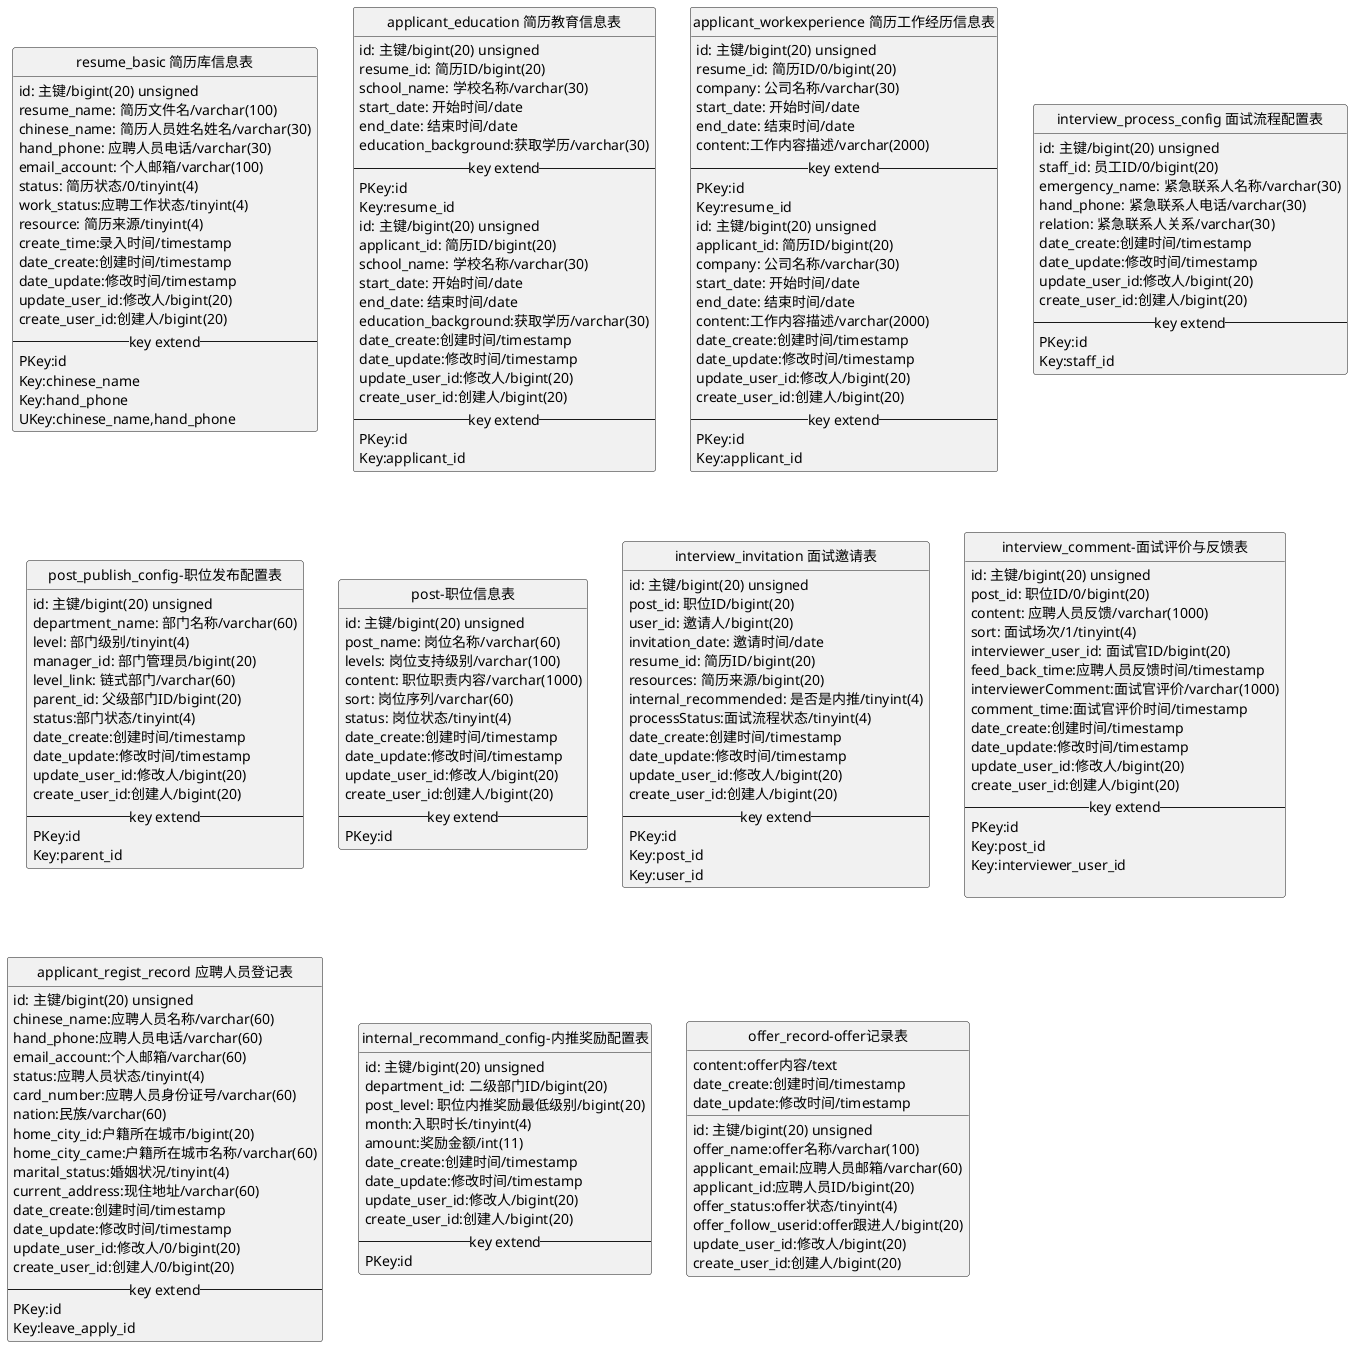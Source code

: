 @startuml
' hide the spot
hide circle

' avoid problems with angled crows feet
skinparam linetype ortho


entity "resume_basic 简历库信息表" as resume_basic{
    id: 主键/bigint(20) unsigned
    resume_name: 简历文件名/varchar(100)
    chinese_name: 简历人员姓名姓名/varchar(30)
    hand_phone: 应聘人员电话/varchar(30)
    email_account: 个人邮箱/varchar(100)
    status: 简历状态/0/tinyint(4)
    work_status:应聘工作状态/tinyint(4)
    resource: 简历来源/tinyint(4)
    create_time:录入时间/timestamp
    date_create:创建时间/timestamp
    date_update:修改时间/timestamp
    update_user_id:修改人/bigint(20)
    create_user_id:创建人/bigint(20)
    --key extend --
    PKey:id
    Key:chinese_name
    Key:hand_phone
    UKey:chinese_name,hand_phone
}


entity "resume_education 简历教育信息表" as resume_education{
    id: 主键/bigint(20) unsigned
    resume_id: 简历ID/bigint(20)
    school_name: 学校名称/varchar(30)
    start_date: 开始时间/date
    end_date: 结束时间/date
    education_background:获取学历/varchar(30)
    --key extend --
    PKey:id
    Key:resume_id
}

entity "resume_workexperience 简历工作经历信息表" as resume_workexperience{
    id: 主键/bigint(20) unsigned
    resume_id: 简历ID/0/bigint(20)
    company: 公司名称/varchar(30)
    start_date: 开始时间/date
    end_date: 结束时间/date
    content:工作内容描述/varchar(2000)
    --key extend --
    PKey:id
    Key:resume_id
}

entity "interview_process_config 面试流程配置表" as interview_process_config{
    id: 主键/bigint(20) unsigned
    staff_id: 员工ID/0/bigint(20)
    emergency_name: 紧急联系人名称/varchar(30)
    hand_phone: 紧急联系人电话/varchar(30)
    relation: 紧急联系人关系/varchar(30)
    date_create:创建时间/timestamp
    date_update:修改时间/timestamp
    update_user_id:修改人/bigint(20)
    create_user_id:创建人/bigint(20)
    --key extend --
    PKey:id
    Key:staff_id
}

entity "post_publish_config-职位发布配置表" as post_publish_config{
    id: 主键/bigint(20) unsigned
    department_name: 部门名称/varchar(60)
    level: 部门级别/tinyint(4)
    manager_id: 部门管理员/bigint(20)
    level_link: 链式部门/varchar(60)
    parent_id: 父级部门ID/bigint(20)
    status:部门状态/tinyint(4)
    date_create:创建时间/timestamp
    date_update:修改时间/timestamp
    update_user_id:修改人/bigint(20)
    create_user_id:创建人/bigint(20)
    --key extend --
    PKey:id
    Key:parent_id
}

entity "post-职位信息表" as post{
    id: 主键/bigint(20) unsigned
    post_name: 岗位名称/varchar(60)
    levels: 岗位支持级别/varchar(100)
    content: 职位职责内容/varchar(1000)
    sort: 岗位序列/varchar(60)
    status: 岗位状态/tinyint(4)
    date_create:创建时间/timestamp
    date_update:修改时间/timestamp
    update_user_id:修改人/bigint(20)
    create_user_id:创建人/bigint(20)
    --key extend --
    PKey:id
}



entity "interview_invitation 面试邀请表" as interview_invitation{
    id: 主键/bigint(20) unsigned
    post_id: 职位ID/bigint(20)
    user_id: 邀请人/bigint(20)
    invitation_date: 邀请时间/date
    resume_id: 简历ID/bigint(20)
    resources: 简历来源/bigint(20)
    internal_recommended: 是否是内推/tinyint(4)
    processStatus:面试流程状态/tinyint(4)
    date_create:创建时间/timestamp
    date_update:修改时间/timestamp
    update_user_id:修改人/bigint(20)
    create_user_id:创建人/bigint(20)
    --key extend --
    PKey:id
    Key:post_id
    Key:user_id
}


entity "interview_comment-面试评价与反馈表" as interview_comment{
    id: 主键/bigint(20) unsigned
    post_id: 职位ID/0/bigint(20)
    content: 应聘人员反馈/varchar(1000)
    sort: 面试场次/1/tinyint(4)
    interviewer_user_id: 面试官ID/bigint(20)
    feed_back_time:应聘人员反馈时间/timestamp
    interviewerComment:面试官评价/varchar(1000)
    comment_time:面试官评价时间/timestamp
    date_create:创建时间/timestamp
    date_update:修改时间/timestamp
    update_user_id:修改人/bigint(20)
    create_user_id:创建人/bigint(20)
    --key extend --
    PKey:id
    Key:post_id
    Key:interviewer_user_id

}


entity "applicant_regist_record 应聘人员登记表" as applicant_regist_record{
    id: 主键/bigint(20) unsigned
    chinese_name:应聘人员名称/varchar(60)
    hand_phone:应聘人员电话/varchar(60)
    email_account:个人邮箱/varchar(60)
    status:应聘人员状态/tinyint(4)
    card_number:应聘人员身份证号/varchar(60)
    nation:民族/varchar(60)
    home_city_id:户籍所在城市/bigint(20)
    home_city_came:户籍所在城市名称/varchar(60)
    marital_status:婚姻状况/tinyint(4)
    current_address:现住地址/varchar(60)
    date_create:创建时间/timestamp
    date_update:修改时间/timestamp
    update_user_id:修改人/0/bigint(20)
    create_user_id:创建人/0/bigint(20)
    --key extend --
    PKey:id
    Key:leave_apply_id
}

entity "applicant_education 简历教育信息表" as resume_education{
    id: 主键/bigint(20) unsigned
    applicant_id: 简历ID/bigint(20)
    school_name: 学校名称/varchar(30)
    start_date: 开始时间/date
    end_date: 结束时间/date
    education_background:获取学历/varchar(30)
    date_create:创建时间/timestamp
    date_update:修改时间/timestamp
    update_user_id:修改人/bigint(20)
    create_user_id:创建人/bigint(20)
    --key extend --
    PKey:id
    Key:applicant_id
}

entity "applicant_workexperience 简历工作经历信息表" as resume_workexperience{
    id: 主键/bigint(20) unsigned
    applicant_id: 简历ID/bigint(20)
    company: 公司名称/varchar(30)
    start_date: 开始时间/date
    end_date: 结束时间/date
    content:工作内容描述/varchar(2000)
    date_create:创建时间/timestamp
    date_update:修改时间/timestamp
    update_user_id:修改人/bigint(20)
    create_user_id:创建人/bigint(20)
    --key extend --
    PKey:id
    Key:applicant_id
}

entity "internal_recommand_config-内推奖励配置表" as internal_recommand_config{
    id: 主键/bigint(20) unsigned
    department_id: 二级部门ID/bigint(20)
    post_level: 职位内推奖励最低级别/bigint(20)
    month:入职时长/tinyint(4)
    amount:奖励金额/int(11)
    date_create:创建时间/timestamp
    date_update:修改时间/timestamp
    update_user_id:修改人/bigint(20)
    create_user_id:创建人/bigint(20)
    --key extend --
    PKey:id
}


entity "offer_record-offer记录表" as OfferRecordBO{
    id: 主键/bigint(20) unsigned
    offer_name:offer名称/varchar(100)
    applicant_email:应聘人员邮箱/varchar(60)
    applicant_id:应聘人员ID/bigint(20)
    offer_status:offer状态/tinyint(4)
    content:offer内容/text
    offer_follow_userid:offer跟进人/bigint(20)
    date_create:创建时间/timestamp
    date_update:修改时间/timestamp
    update_user_id:修改人/bigint(20)
    create_user_id:创建人/bigint(20)
}


@enduml